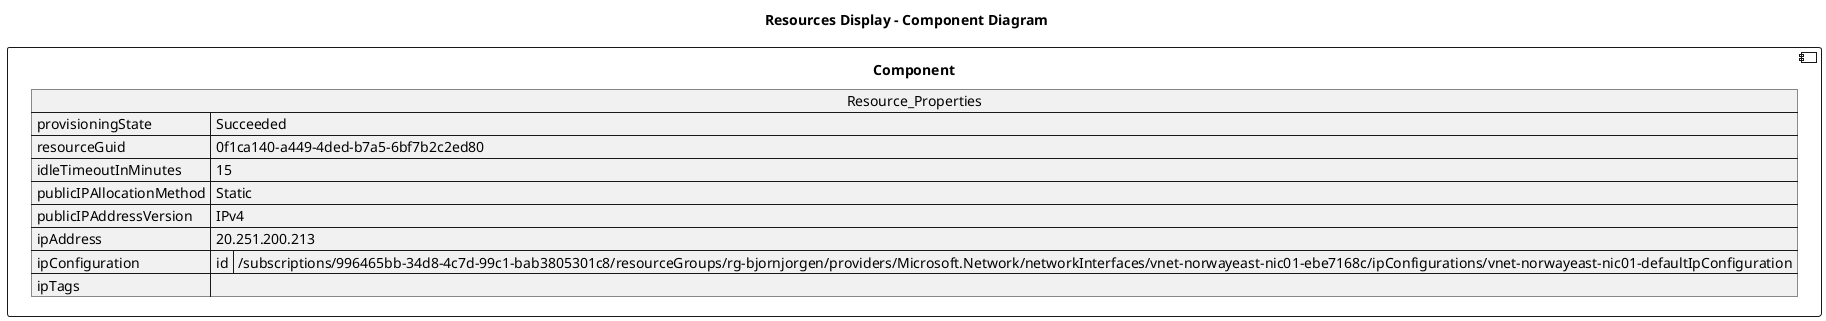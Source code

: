 @startuml

title Resources Display - Component Diagram

component Component {

json  Resource_Properties {
  "provisioningState": "Succeeded",
  "resourceGuid": "0f1ca140-a449-4ded-b7a5-6bf7b2c2ed80",
  "idleTimeoutInMinutes": 15,
  "publicIPAllocationMethod": "Static",
  "publicIPAddressVersion": "IPv4",
  "ipAddress": "20.251.200.213",
  "ipConfiguration": {
    "id": "/subscriptions/996465bb-34d8-4c7d-99c1-bab3805301c8/resourceGroups/rg-bjornjorgen/providers/Microsoft.Network/networkInterfaces/vnet-norwayeast-nic01-ebe7168c/ipConfigurations/vnet-norwayeast-nic01-defaultIpConfiguration"
  },
  "ipTags": []
}
}
@enduml
